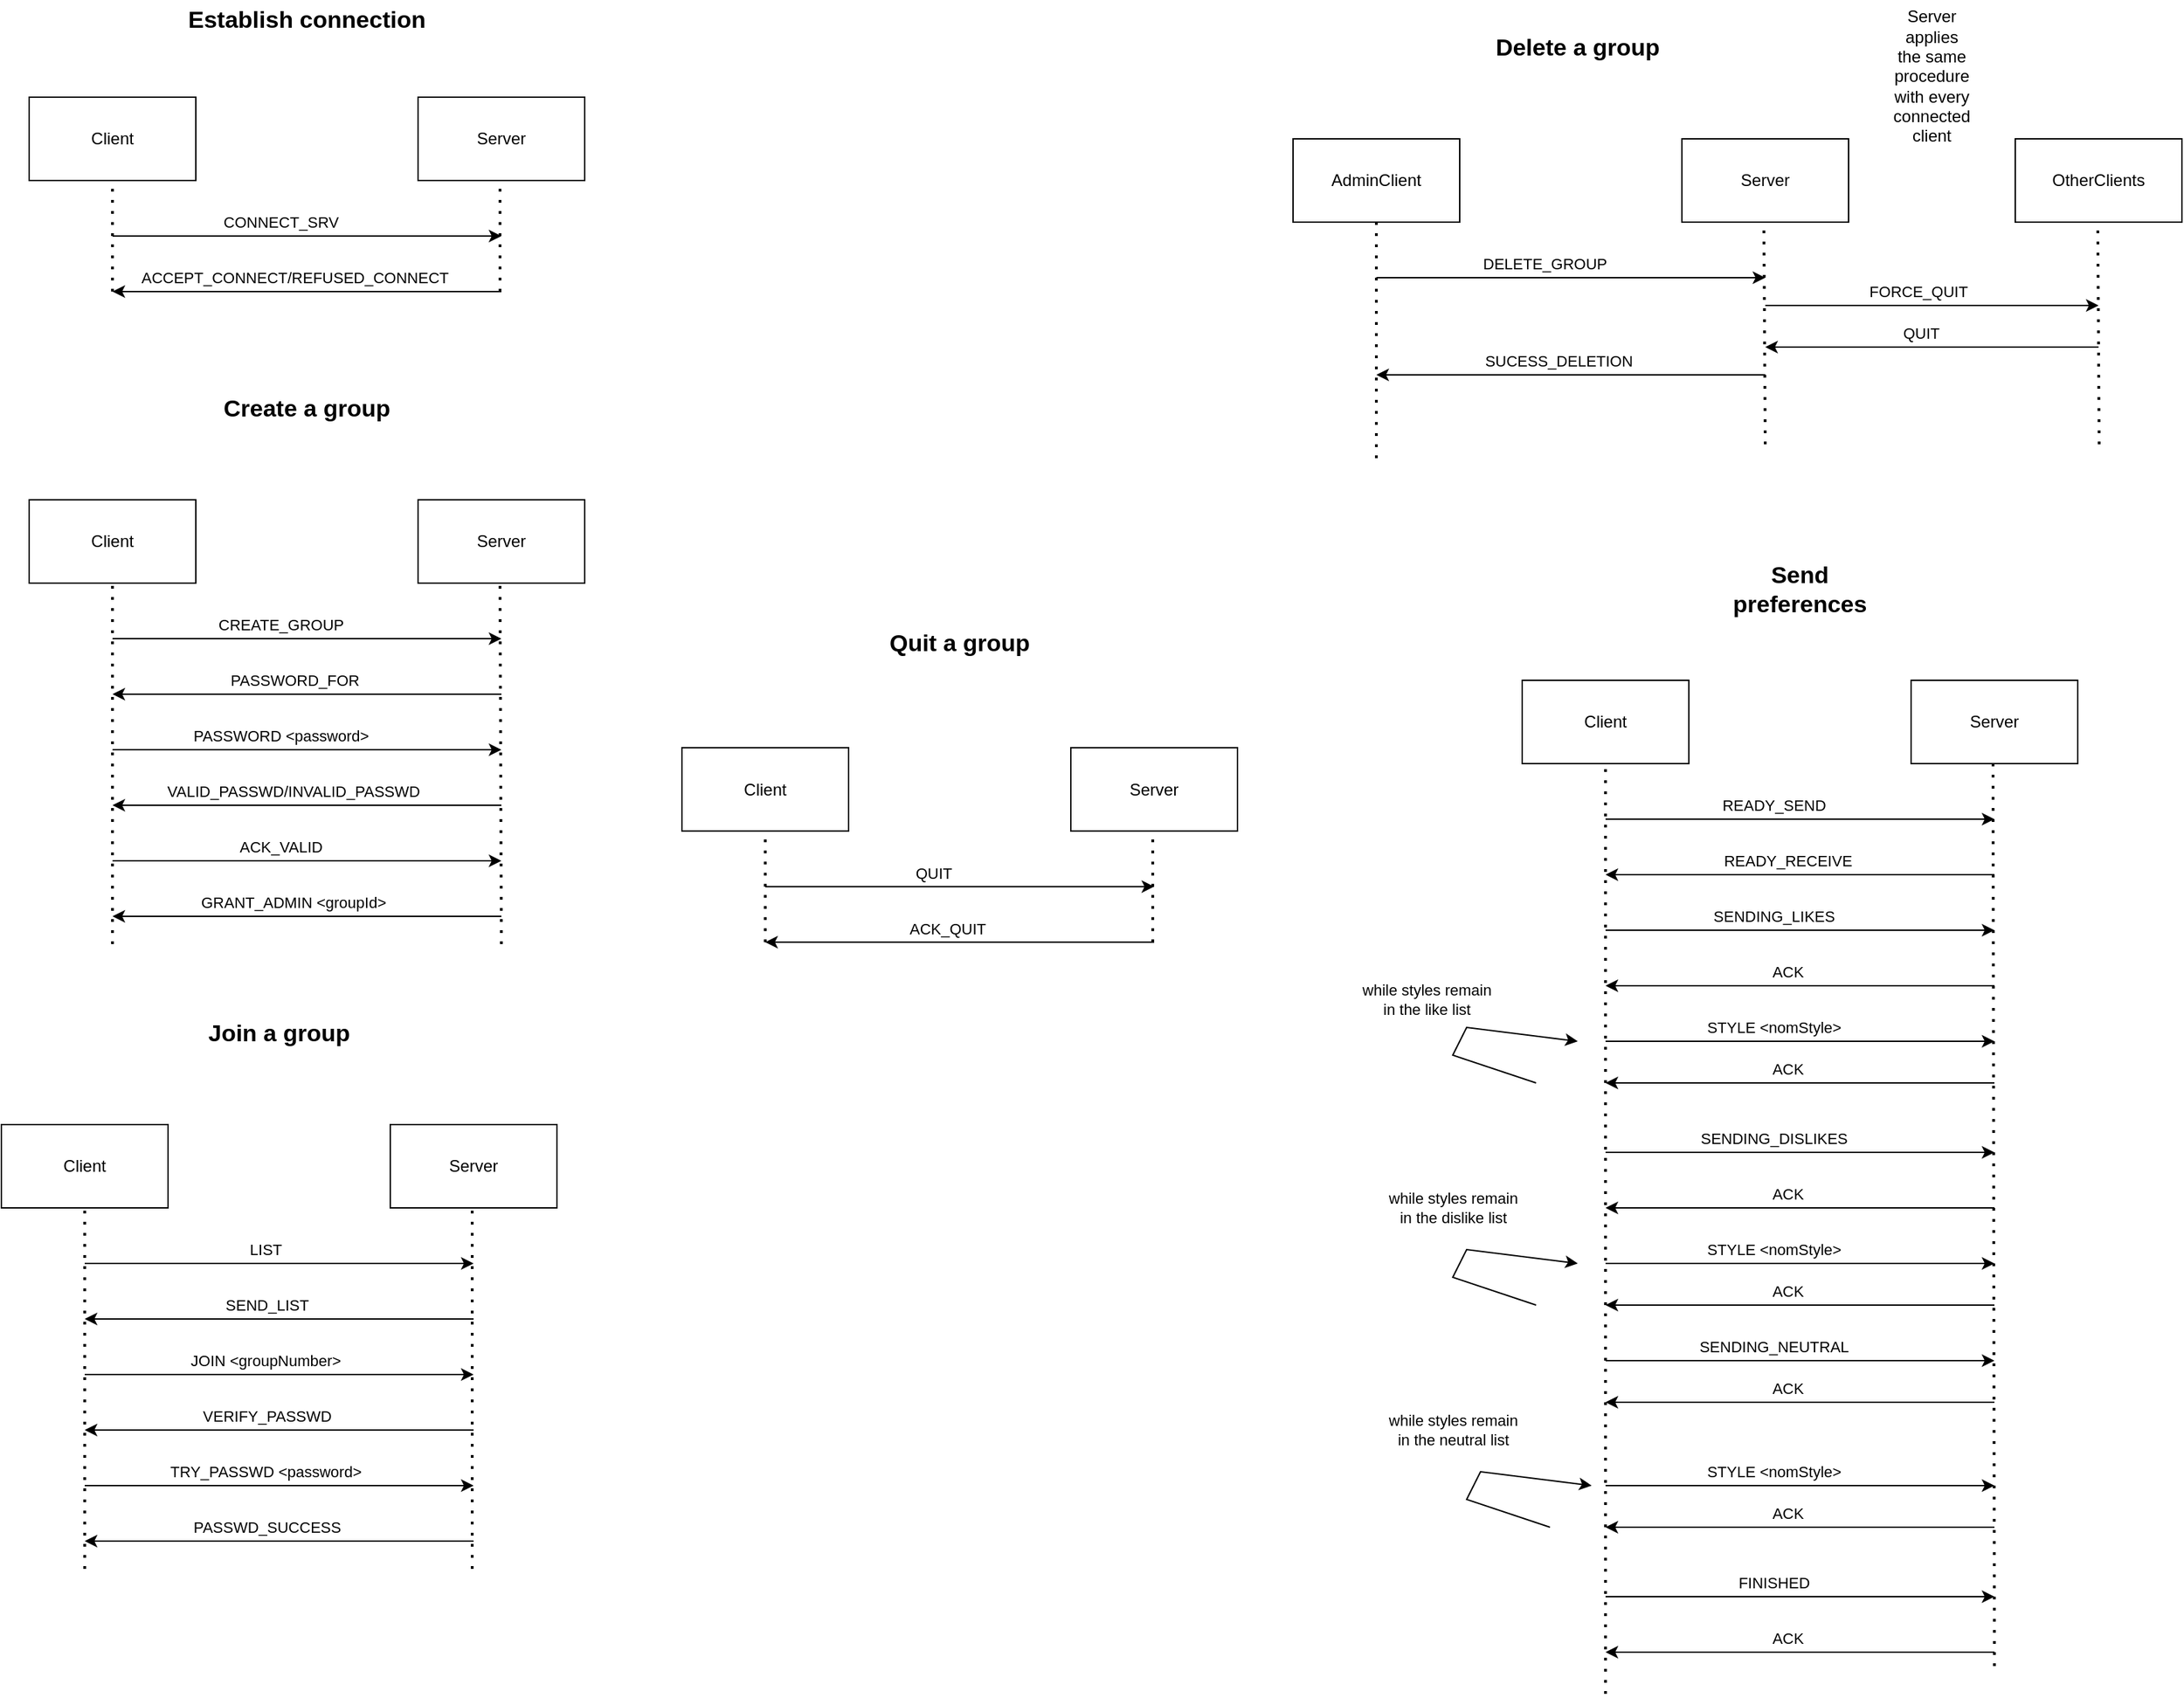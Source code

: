 <mxfile version="22.1.21" type="device">
  <diagram name="Page-1" id="TqQmp37XscL94sLXgx72">
    <mxGraphModel dx="1379" dy="743" grid="1" gridSize="10" guides="1" tooltips="1" connect="1" arrows="1" fold="1" page="1" pageScale="1" pageWidth="850" pageHeight="1100" math="0" shadow="0">
      <root>
        <mxCell id="0" />
        <mxCell id="1" parent="0" />
        <mxCell id="dlKroHkG1yGBnzYFyCPW-1" value="Client" style="rounded=0;whiteSpace=wrap;html=1;" parent="1" vertex="1">
          <mxGeometry x="140" y="90" width="120" height="60" as="geometry" />
        </mxCell>
        <mxCell id="dlKroHkG1yGBnzYFyCPW-2" value="Server" style="rounded=0;whiteSpace=wrap;html=1;" parent="1" vertex="1">
          <mxGeometry x="420" y="90" width="120" height="60" as="geometry" />
        </mxCell>
        <mxCell id="dlKroHkG1yGBnzYFyCPW-3" value="" style="endArrow=none;dashed=1;html=1;dashPattern=1 3;strokeWidth=2;rounded=0;entryX=0.5;entryY=1;entryDx=0;entryDy=0;" parent="1" edge="1">
          <mxGeometry width="50" height="50" relative="1" as="geometry">
            <mxPoint x="479" y="230" as="sourcePoint" />
            <mxPoint x="479" y="150" as="targetPoint" />
          </mxGeometry>
        </mxCell>
        <mxCell id="dlKroHkG1yGBnzYFyCPW-4" value="" style="endArrow=none;dashed=1;html=1;dashPattern=1 3;strokeWidth=2;rounded=0;entryX=0.5;entryY=1;entryDx=0;entryDy=0;" parent="1" edge="1">
          <mxGeometry width="50" height="50" relative="1" as="geometry">
            <mxPoint x="200" y="230" as="sourcePoint" />
            <mxPoint x="200" y="150" as="targetPoint" />
          </mxGeometry>
        </mxCell>
        <mxCell id="dlKroHkG1yGBnzYFyCPW-7" value="" style="endArrow=classic;html=1;rounded=0;" parent="1" edge="1">
          <mxGeometry width="50" height="50" relative="1" as="geometry">
            <mxPoint x="200" y="190" as="sourcePoint" />
            <mxPoint x="480" y="190" as="targetPoint" />
          </mxGeometry>
        </mxCell>
        <mxCell id="dlKroHkG1yGBnzYFyCPW-8" value="CONNECT_SRV" style="edgeLabel;html=1;align=center;verticalAlign=middle;resizable=0;points=[];" parent="dlKroHkG1yGBnzYFyCPW-7" vertex="1" connectable="0">
          <mxGeometry x="-0.137" y="3" relative="1" as="geometry">
            <mxPoint y="-7" as="offset" />
          </mxGeometry>
        </mxCell>
        <mxCell id="dlKroHkG1yGBnzYFyCPW-9" value="" style="endArrow=classic;html=1;rounded=0;" parent="1" edge="1">
          <mxGeometry width="50" height="50" relative="1" as="geometry">
            <mxPoint x="480" y="230" as="sourcePoint" />
            <mxPoint x="200" y="230" as="targetPoint" />
          </mxGeometry>
        </mxCell>
        <mxCell id="dlKroHkG1yGBnzYFyCPW-10" value="ACCEPT_CONNECT/REFUSED_CONNECT" style="edgeLabel;html=1;align=center;verticalAlign=middle;resizable=0;points=[];" parent="dlKroHkG1yGBnzYFyCPW-9" vertex="1" connectable="0">
          <mxGeometry x="0.068" relative="1" as="geometry">
            <mxPoint y="-10" as="offset" />
          </mxGeometry>
        </mxCell>
        <mxCell id="dlKroHkG1yGBnzYFyCPW-24" value="&lt;b&gt;&lt;font style=&quot;font-size: 17px;&quot;&gt;Establish connection&lt;/font&gt;&lt;/b&gt;" style="text;html=1;strokeColor=none;fillColor=none;align=center;verticalAlign=middle;whiteSpace=wrap;rounded=0;" parent="1" vertex="1">
          <mxGeometry x="250" y="20" width="180" height="30" as="geometry" />
        </mxCell>
        <mxCell id="dlKroHkG1yGBnzYFyCPW-25" value="Client" style="rounded=0;whiteSpace=wrap;html=1;" parent="1" vertex="1">
          <mxGeometry x="140" y="380" width="120" height="60" as="geometry" />
        </mxCell>
        <mxCell id="dlKroHkG1yGBnzYFyCPW-26" value="Server" style="rounded=0;whiteSpace=wrap;html=1;" parent="1" vertex="1">
          <mxGeometry x="420" y="380" width="120" height="60" as="geometry" />
        </mxCell>
        <mxCell id="dlKroHkG1yGBnzYFyCPW-27" value="" style="endArrow=none;dashed=1;html=1;dashPattern=1 3;strokeWidth=2;rounded=0;entryX=0.5;entryY=1;entryDx=0;entryDy=0;" parent="1" edge="1">
          <mxGeometry width="50" height="50" relative="1" as="geometry">
            <mxPoint x="480" y="700" as="sourcePoint" />
            <mxPoint x="479" y="440" as="targetPoint" />
          </mxGeometry>
        </mxCell>
        <mxCell id="dlKroHkG1yGBnzYFyCPW-28" value="" style="endArrow=none;dashed=1;html=1;dashPattern=1 3;strokeWidth=2;rounded=0;entryX=0.5;entryY=1;entryDx=0;entryDy=0;" parent="1" edge="1">
          <mxGeometry width="50" height="50" relative="1" as="geometry">
            <mxPoint x="200" y="700" as="sourcePoint" />
            <mxPoint x="200" y="440" as="targetPoint" />
          </mxGeometry>
        </mxCell>
        <mxCell id="dlKroHkG1yGBnzYFyCPW-29" value="" style="endArrow=classic;html=1;rounded=0;" parent="1" edge="1">
          <mxGeometry width="50" height="50" relative="1" as="geometry">
            <mxPoint x="200" y="480" as="sourcePoint" />
            <mxPoint x="480" y="480" as="targetPoint" />
          </mxGeometry>
        </mxCell>
        <mxCell id="dlKroHkG1yGBnzYFyCPW-30" value="CREATE_GROUP" style="edgeLabel;html=1;align=center;verticalAlign=middle;resizable=0;points=[];" parent="dlKroHkG1yGBnzYFyCPW-29" vertex="1" connectable="0">
          <mxGeometry x="-0.137" y="3" relative="1" as="geometry">
            <mxPoint y="-7" as="offset" />
          </mxGeometry>
        </mxCell>
        <mxCell id="dlKroHkG1yGBnzYFyCPW-31" value="" style="endArrow=classic;html=1;rounded=0;" parent="1" edge="1">
          <mxGeometry width="50" height="50" relative="1" as="geometry">
            <mxPoint x="480" y="520" as="sourcePoint" />
            <mxPoint x="200" y="520" as="targetPoint" />
          </mxGeometry>
        </mxCell>
        <mxCell id="dlKroHkG1yGBnzYFyCPW-32" value="PASSWORD_FOR" style="edgeLabel;html=1;align=center;verticalAlign=middle;resizable=0;points=[];" parent="dlKroHkG1yGBnzYFyCPW-31" vertex="1" connectable="0">
          <mxGeometry x="0.068" relative="1" as="geometry">
            <mxPoint y="-10" as="offset" />
          </mxGeometry>
        </mxCell>
        <mxCell id="dlKroHkG1yGBnzYFyCPW-33" value="&lt;span style=&quot;font-size: 17px;&quot;&gt;&lt;b&gt;Create a group&lt;/b&gt;&lt;/span&gt;" style="text;html=1;strokeColor=none;fillColor=none;align=center;verticalAlign=middle;whiteSpace=wrap;rounded=0;" parent="1" vertex="1">
          <mxGeometry x="270" y="300" width="140" height="30" as="geometry" />
        </mxCell>
        <mxCell id="dlKroHkG1yGBnzYFyCPW-34" value="" style="endArrow=classic;html=1;rounded=0;" parent="1" edge="1">
          <mxGeometry width="50" height="50" relative="1" as="geometry">
            <mxPoint x="200" y="560" as="sourcePoint" />
            <mxPoint x="480" y="560" as="targetPoint" />
          </mxGeometry>
        </mxCell>
        <mxCell id="dlKroHkG1yGBnzYFyCPW-35" value="PASSWORD &amp;lt;password&amp;gt;" style="edgeLabel;html=1;align=center;verticalAlign=middle;resizable=0;points=[];" parent="dlKroHkG1yGBnzYFyCPW-34" vertex="1" connectable="0">
          <mxGeometry x="-0.137" y="3" relative="1" as="geometry">
            <mxPoint y="-7" as="offset" />
          </mxGeometry>
        </mxCell>
        <mxCell id="dlKroHkG1yGBnzYFyCPW-36" value="" style="endArrow=classic;html=1;rounded=0;" parent="1" edge="1">
          <mxGeometry width="50" height="50" relative="1" as="geometry">
            <mxPoint x="480" y="600" as="sourcePoint" />
            <mxPoint x="200" y="600" as="targetPoint" />
          </mxGeometry>
        </mxCell>
        <mxCell id="dlKroHkG1yGBnzYFyCPW-37" value="VALID_PASSWD/INVALID_PASSWD" style="edgeLabel;html=1;align=center;verticalAlign=middle;resizable=0;points=[];" parent="dlKroHkG1yGBnzYFyCPW-36" vertex="1" connectable="0">
          <mxGeometry x="0.068" relative="1" as="geometry">
            <mxPoint x="-1" y="-10" as="offset" />
          </mxGeometry>
        </mxCell>
        <mxCell id="dlKroHkG1yGBnzYFyCPW-42" value="&lt;span style=&quot;font-size: 17px;&quot;&gt;&lt;b&gt;Delete a group&lt;/b&gt;&lt;/span&gt;" style="text;html=1;strokeColor=none;fillColor=none;align=center;verticalAlign=middle;whiteSpace=wrap;rounded=0;" parent="1" vertex="1">
          <mxGeometry x="1190" y="40" width="130" height="30" as="geometry" />
        </mxCell>
        <mxCell id="dlKroHkG1yGBnzYFyCPW-43" value="AdminClient" style="rounded=0;whiteSpace=wrap;html=1;" parent="1" vertex="1">
          <mxGeometry x="1050" y="120" width="120" height="60" as="geometry" />
        </mxCell>
        <mxCell id="dlKroHkG1yGBnzYFyCPW-44" value="Server" style="rounded=0;whiteSpace=wrap;html=1;" parent="1" vertex="1">
          <mxGeometry x="1330" y="120" width="120" height="60" as="geometry" />
        </mxCell>
        <mxCell id="dlKroHkG1yGBnzYFyCPW-45" value="" style="endArrow=none;dashed=1;html=1;dashPattern=1 3;strokeWidth=2;rounded=0;entryX=0.5;entryY=1;entryDx=0;entryDy=0;" parent="1" edge="1">
          <mxGeometry width="50" height="50" relative="1" as="geometry">
            <mxPoint x="1390" y="340" as="sourcePoint" />
            <mxPoint x="1389" y="180" as="targetPoint" />
          </mxGeometry>
        </mxCell>
        <mxCell id="dlKroHkG1yGBnzYFyCPW-46" value="" style="endArrow=none;dashed=1;html=1;dashPattern=1 3;strokeWidth=2;rounded=0;entryX=0.5;entryY=1;entryDx=0;entryDy=0;" parent="1" edge="1">
          <mxGeometry width="50" height="50" relative="1" as="geometry">
            <mxPoint x="1110" y="350" as="sourcePoint" />
            <mxPoint x="1110" y="180" as="targetPoint" />
          </mxGeometry>
        </mxCell>
        <mxCell id="dlKroHkG1yGBnzYFyCPW-47" value="" style="endArrow=classic;html=1;rounded=0;" parent="1" edge="1">
          <mxGeometry width="50" height="50" relative="1" as="geometry">
            <mxPoint x="1110" y="220" as="sourcePoint" />
            <mxPoint x="1390" y="220" as="targetPoint" />
          </mxGeometry>
        </mxCell>
        <mxCell id="dlKroHkG1yGBnzYFyCPW-48" value="DELETE_GROUP" style="edgeLabel;html=1;align=center;verticalAlign=middle;resizable=0;points=[];" parent="dlKroHkG1yGBnzYFyCPW-47" vertex="1" connectable="0">
          <mxGeometry x="-0.137" y="3" relative="1" as="geometry">
            <mxPoint y="-7" as="offset" />
          </mxGeometry>
        </mxCell>
        <mxCell id="dlKroHkG1yGBnzYFyCPW-49" value="" style="endArrow=classic;html=1;rounded=0;" parent="1" edge="1">
          <mxGeometry width="50" height="50" relative="1" as="geometry">
            <mxPoint x="1390" y="290" as="sourcePoint" />
            <mxPoint x="1110" y="290" as="targetPoint" />
          </mxGeometry>
        </mxCell>
        <mxCell id="dlKroHkG1yGBnzYFyCPW-50" value="SUCESS_DELETION" style="edgeLabel;html=1;align=center;verticalAlign=middle;resizable=0;points=[];" parent="dlKroHkG1yGBnzYFyCPW-49" vertex="1" connectable="0">
          <mxGeometry x="0.068" relative="1" as="geometry">
            <mxPoint y="-10" as="offset" />
          </mxGeometry>
        </mxCell>
        <mxCell id="dlKroHkG1yGBnzYFyCPW-55" value="OtherClients" style="rounded=0;whiteSpace=wrap;html=1;" parent="1" vertex="1">
          <mxGeometry x="1570" y="120" width="120" height="60" as="geometry" />
        </mxCell>
        <mxCell id="dlKroHkG1yGBnzYFyCPW-56" value="" style="endArrow=classic;html=1;rounded=0;" parent="1" edge="1">
          <mxGeometry width="50" height="50" relative="1" as="geometry">
            <mxPoint x="1390" y="240" as="sourcePoint" />
            <mxPoint x="1630" y="240" as="targetPoint" />
          </mxGeometry>
        </mxCell>
        <mxCell id="dlKroHkG1yGBnzYFyCPW-57" value="FORCE_QUIT" style="edgeLabel;html=1;align=center;verticalAlign=middle;resizable=0;points=[];" parent="dlKroHkG1yGBnzYFyCPW-56" vertex="1" connectable="0">
          <mxGeometry x="-0.137" y="3" relative="1" as="geometry">
            <mxPoint x="6" y="-7" as="offset" />
          </mxGeometry>
        </mxCell>
        <mxCell id="dlKroHkG1yGBnzYFyCPW-58" value="" style="endArrow=none;dashed=1;html=1;dashPattern=1 3;strokeWidth=2;rounded=0;entryX=0.5;entryY=1;entryDx=0;entryDy=0;" parent="1" edge="1">
          <mxGeometry width="50" height="50" relative="1" as="geometry">
            <mxPoint x="1630.41" y="340" as="sourcePoint" />
            <mxPoint x="1629.41" y="180" as="targetPoint" />
          </mxGeometry>
        </mxCell>
        <mxCell id="dlKroHkG1yGBnzYFyCPW-59" value="Server applies the same procedure with every connected client" style="text;html=1;strokeColor=none;fillColor=none;align=center;verticalAlign=middle;whiteSpace=wrap;rounded=0;" parent="1" vertex="1">
          <mxGeometry x="1480" y="60" width="60" height="30" as="geometry" />
        </mxCell>
        <mxCell id="dlKroHkG1yGBnzYFyCPW-60" value="" style="endArrow=classic;html=1;rounded=0;" parent="1" edge="1">
          <mxGeometry width="50" height="50" relative="1" as="geometry">
            <mxPoint x="1630" y="270" as="sourcePoint" />
            <mxPoint x="1390" y="270" as="targetPoint" />
          </mxGeometry>
        </mxCell>
        <mxCell id="dlKroHkG1yGBnzYFyCPW-61" value="QUIT" style="edgeLabel;html=1;align=center;verticalAlign=middle;resizable=0;points=[];" parent="dlKroHkG1yGBnzYFyCPW-60" vertex="1" connectable="0">
          <mxGeometry x="0.068" relative="1" as="geometry">
            <mxPoint y="-10" as="offset" />
          </mxGeometry>
        </mxCell>
        <mxCell id="TttNIth37TRzaQh2t6SW-1" value="Client" style="rounded=0;whiteSpace=wrap;html=1;" parent="1" vertex="1">
          <mxGeometry x="120" y="830" width="120" height="60" as="geometry" />
        </mxCell>
        <mxCell id="TttNIth37TRzaQh2t6SW-2" value="Server" style="rounded=0;whiteSpace=wrap;html=1;" parent="1" vertex="1">
          <mxGeometry x="400" y="830" width="120" height="60" as="geometry" />
        </mxCell>
        <mxCell id="TttNIth37TRzaQh2t6SW-3" value="" style="endArrow=none;dashed=1;html=1;dashPattern=1 3;strokeWidth=2;rounded=0;entryX=0.5;entryY=1;entryDx=0;entryDy=0;" parent="1" edge="1">
          <mxGeometry width="50" height="50" relative="1" as="geometry">
            <mxPoint x="459" y="1150" as="sourcePoint" />
            <mxPoint x="459" y="890" as="targetPoint" />
          </mxGeometry>
        </mxCell>
        <mxCell id="TttNIth37TRzaQh2t6SW-4" value="" style="endArrow=none;dashed=1;html=1;dashPattern=1 3;strokeWidth=2;rounded=0;entryX=0.5;entryY=1;entryDx=0;entryDy=0;" parent="1" edge="1">
          <mxGeometry width="50" height="50" relative="1" as="geometry">
            <mxPoint x="180" y="1150" as="sourcePoint" />
            <mxPoint x="180" y="890" as="targetPoint" />
          </mxGeometry>
        </mxCell>
        <mxCell id="TttNIth37TRzaQh2t6SW-5" value="" style="endArrow=classic;html=1;rounded=0;" parent="1" edge="1">
          <mxGeometry width="50" height="50" relative="1" as="geometry">
            <mxPoint x="180" y="930" as="sourcePoint" />
            <mxPoint x="460" y="930" as="targetPoint" />
          </mxGeometry>
        </mxCell>
        <mxCell id="TttNIth37TRzaQh2t6SW-6" value="LIST" style="edgeLabel;html=1;align=center;verticalAlign=middle;resizable=0;points=[];" parent="TttNIth37TRzaQh2t6SW-5" vertex="1" connectable="0">
          <mxGeometry x="-0.137" y="3" relative="1" as="geometry">
            <mxPoint x="9" y="-7" as="offset" />
          </mxGeometry>
        </mxCell>
        <mxCell id="TttNIth37TRzaQh2t6SW-7" value="" style="endArrow=classic;html=1;rounded=0;" parent="1" edge="1">
          <mxGeometry width="50" height="50" relative="1" as="geometry">
            <mxPoint x="460" y="970" as="sourcePoint" />
            <mxPoint x="180" y="970" as="targetPoint" />
          </mxGeometry>
        </mxCell>
        <mxCell id="TttNIth37TRzaQh2t6SW-8" value="SEND_LIST" style="edgeLabel;html=1;align=center;verticalAlign=middle;resizable=0;points=[];" parent="TttNIth37TRzaQh2t6SW-7" vertex="1" connectable="0">
          <mxGeometry x="0.068" relative="1" as="geometry">
            <mxPoint y="-10" as="offset" />
          </mxGeometry>
        </mxCell>
        <mxCell id="TttNIth37TRzaQh2t6SW-9" value="&lt;span style=&quot;font-size: 17px;&quot;&gt;&lt;b&gt;Join a group&lt;/b&gt;&lt;/span&gt;" style="text;html=1;strokeColor=none;fillColor=none;align=center;verticalAlign=middle;whiteSpace=wrap;rounded=0;" parent="1" vertex="1">
          <mxGeometry x="250" y="750" width="140" height="30" as="geometry" />
        </mxCell>
        <mxCell id="TttNIth37TRzaQh2t6SW-14" value="" style="endArrow=classic;html=1;rounded=0;" parent="1" edge="1">
          <mxGeometry width="50" height="50" relative="1" as="geometry">
            <mxPoint x="180" y="1010" as="sourcePoint" />
            <mxPoint x="460" y="1010" as="targetPoint" />
          </mxGeometry>
        </mxCell>
        <mxCell id="TttNIth37TRzaQh2t6SW-15" value="JOIN &amp;lt;groupNumber&amp;gt;" style="edgeLabel;html=1;align=center;verticalAlign=middle;resizable=0;points=[];" parent="TttNIth37TRzaQh2t6SW-14" vertex="1" connectable="0">
          <mxGeometry x="-0.137" y="3" relative="1" as="geometry">
            <mxPoint x="9" y="-7" as="offset" />
          </mxGeometry>
        </mxCell>
        <mxCell id="TttNIth37TRzaQh2t6SW-16" value="" style="endArrow=classic;html=1;rounded=0;" parent="1" edge="1">
          <mxGeometry width="50" height="50" relative="1" as="geometry">
            <mxPoint x="460" y="1050" as="sourcePoint" />
            <mxPoint x="180" y="1050" as="targetPoint" />
          </mxGeometry>
        </mxCell>
        <mxCell id="TttNIth37TRzaQh2t6SW-17" value="VERIFY_PASSWD" style="edgeLabel;html=1;align=center;verticalAlign=middle;resizable=0;points=[];" parent="TttNIth37TRzaQh2t6SW-16" vertex="1" connectable="0">
          <mxGeometry x="0.068" relative="1" as="geometry">
            <mxPoint y="-10" as="offset" />
          </mxGeometry>
        </mxCell>
        <mxCell id="TttNIth37TRzaQh2t6SW-18" value="" style="endArrow=classic;html=1;rounded=0;" parent="1" edge="1">
          <mxGeometry width="50" height="50" relative="1" as="geometry">
            <mxPoint x="180" y="1090" as="sourcePoint" />
            <mxPoint x="460" y="1090" as="targetPoint" />
          </mxGeometry>
        </mxCell>
        <mxCell id="TttNIth37TRzaQh2t6SW-19" value="TRY_PASSWD &amp;lt;password&amp;gt;" style="edgeLabel;html=1;align=center;verticalAlign=middle;resizable=0;points=[];" parent="TttNIth37TRzaQh2t6SW-18" vertex="1" connectable="0">
          <mxGeometry x="-0.137" y="3" relative="1" as="geometry">
            <mxPoint x="9" y="-7" as="offset" />
          </mxGeometry>
        </mxCell>
        <mxCell id="TttNIth37TRzaQh2t6SW-20" value="" style="endArrow=classic;html=1;rounded=0;" parent="1" edge="1">
          <mxGeometry width="50" height="50" relative="1" as="geometry">
            <mxPoint x="460" y="1130" as="sourcePoint" />
            <mxPoint x="180" y="1130" as="targetPoint" />
          </mxGeometry>
        </mxCell>
        <mxCell id="TttNIth37TRzaQh2t6SW-21" value="PASSWD_SUCCESS" style="edgeLabel;html=1;align=center;verticalAlign=middle;resizable=0;points=[];" parent="TttNIth37TRzaQh2t6SW-20" vertex="1" connectable="0">
          <mxGeometry x="0.068" relative="1" as="geometry">
            <mxPoint y="-10" as="offset" />
          </mxGeometry>
        </mxCell>
        <mxCell id="TttNIth37TRzaQh2t6SW-22" value="&lt;span style=&quot;font-size: 17px;&quot;&gt;&lt;b&gt;Quit a group&lt;/b&gt;&lt;/span&gt;" style="text;html=1;strokeColor=none;fillColor=none;align=center;verticalAlign=middle;whiteSpace=wrap;rounded=0;" parent="1" vertex="1">
          <mxGeometry x="740" y="468.57" width="140" height="30" as="geometry" />
        </mxCell>
        <mxCell id="TttNIth37TRzaQh2t6SW-24" value="Client" style="rounded=0;whiteSpace=wrap;html=1;" parent="1" vertex="1">
          <mxGeometry x="610" y="558.57" width="120" height="60" as="geometry" />
        </mxCell>
        <mxCell id="TttNIth37TRzaQh2t6SW-25" value="Server" style="rounded=0;whiteSpace=wrap;html=1;" parent="1" vertex="1">
          <mxGeometry x="890" y="558.57" width="120" height="60" as="geometry" />
        </mxCell>
        <mxCell id="TttNIth37TRzaQh2t6SW-26" value="" style="endArrow=none;dashed=1;html=1;dashPattern=1 3;strokeWidth=2;rounded=0;entryX=0.5;entryY=1;entryDx=0;entryDy=0;" parent="1" edge="1">
          <mxGeometry width="50" height="50" relative="1" as="geometry">
            <mxPoint x="949" y="698.57" as="sourcePoint" />
            <mxPoint x="949" y="618.57" as="targetPoint" />
          </mxGeometry>
        </mxCell>
        <mxCell id="TttNIth37TRzaQh2t6SW-27" value="" style="endArrow=none;dashed=1;html=1;dashPattern=1 3;strokeWidth=2;rounded=0;entryX=0.5;entryY=1;entryDx=0;entryDy=0;" parent="1" edge="1">
          <mxGeometry width="50" height="50" relative="1" as="geometry">
            <mxPoint x="670" y="698.57" as="sourcePoint" />
            <mxPoint x="670" y="618.57" as="targetPoint" />
          </mxGeometry>
        </mxCell>
        <mxCell id="TttNIth37TRzaQh2t6SW-28" value="" style="endArrow=classic;html=1;rounded=0;" parent="1" edge="1">
          <mxGeometry width="50" height="50" relative="1" as="geometry">
            <mxPoint x="670" y="658.57" as="sourcePoint" />
            <mxPoint x="950" y="658.57" as="targetPoint" />
          </mxGeometry>
        </mxCell>
        <mxCell id="TttNIth37TRzaQh2t6SW-29" value="QUIT" style="edgeLabel;html=1;align=center;verticalAlign=middle;resizable=0;points=[];" parent="TttNIth37TRzaQh2t6SW-28" vertex="1" connectable="0">
          <mxGeometry x="-0.137" y="3" relative="1" as="geometry">
            <mxPoint y="-7" as="offset" />
          </mxGeometry>
        </mxCell>
        <mxCell id="TttNIth37TRzaQh2t6SW-30" value="" style="endArrow=classic;html=1;rounded=0;" parent="1" edge="1">
          <mxGeometry width="50" height="50" relative="1" as="geometry">
            <mxPoint x="950" y="698.57" as="sourcePoint" />
            <mxPoint x="670" y="698.57" as="targetPoint" />
          </mxGeometry>
        </mxCell>
        <mxCell id="TttNIth37TRzaQh2t6SW-31" value="ACK_QUIT" style="edgeLabel;html=1;align=center;verticalAlign=middle;resizable=0;points=[];" parent="TttNIth37TRzaQh2t6SW-30" vertex="1" connectable="0">
          <mxGeometry x="0.068" relative="1" as="geometry">
            <mxPoint y="-10" as="offset" />
          </mxGeometry>
        </mxCell>
        <mxCell id="y4ZHhCzK0VizVthK8rWc-1" value="&lt;span style=&quot;font-size: 17px;&quot;&gt;&lt;b&gt;Send preferences&lt;/b&gt;&lt;/span&gt;" style="text;html=1;strokeColor=none;fillColor=none;align=center;verticalAlign=middle;whiteSpace=wrap;rounded=0;" parent="1" vertex="1">
          <mxGeometry x="1345" y="430" width="140" height="30" as="geometry" />
        </mxCell>
        <mxCell id="y4ZHhCzK0VizVthK8rWc-2" value="Client" style="rounded=0;whiteSpace=wrap;html=1;" parent="1" vertex="1">
          <mxGeometry x="1215" y="510" width="120" height="60" as="geometry" />
        </mxCell>
        <mxCell id="y4ZHhCzK0VizVthK8rWc-3" value="Server" style="rounded=0;whiteSpace=wrap;html=1;" parent="1" vertex="1">
          <mxGeometry x="1495" y="510" width="120" height="60" as="geometry" />
        </mxCell>
        <mxCell id="y4ZHhCzK0VizVthK8rWc-4" value="" style="endArrow=none;dashed=1;html=1;dashPattern=1 3;strokeWidth=2;rounded=0;entryX=0.5;entryY=1;entryDx=0;entryDy=0;" parent="1" edge="1">
          <mxGeometry width="50" height="50" relative="1" as="geometry">
            <mxPoint x="1555" y="1220" as="sourcePoint" />
            <mxPoint x="1554" y="570" as="targetPoint" />
          </mxGeometry>
        </mxCell>
        <mxCell id="y4ZHhCzK0VizVthK8rWc-5" value="" style="endArrow=none;dashed=1;html=1;dashPattern=1 3;strokeWidth=2;rounded=0;entryX=0.5;entryY=1;entryDx=0;entryDy=0;" parent="1" edge="1">
          <mxGeometry width="50" height="50" relative="1" as="geometry">
            <mxPoint x="1275" y="1240" as="sourcePoint" />
            <mxPoint x="1275" y="570" as="targetPoint" />
          </mxGeometry>
        </mxCell>
        <mxCell id="y4ZHhCzK0VizVthK8rWc-6" value="" style="endArrow=classic;html=1;rounded=0;" parent="1" edge="1">
          <mxGeometry width="50" height="50" relative="1" as="geometry">
            <mxPoint x="1275" y="610" as="sourcePoint" />
            <mxPoint x="1555" y="610" as="targetPoint" />
          </mxGeometry>
        </mxCell>
        <mxCell id="y4ZHhCzK0VizVthK8rWc-7" value="READY_SEND" style="edgeLabel;html=1;align=center;verticalAlign=middle;resizable=0;points=[];" parent="y4ZHhCzK0VizVthK8rWc-6" vertex="1" connectable="0">
          <mxGeometry x="-0.137" y="3" relative="1" as="geometry">
            <mxPoint y="-7" as="offset" />
          </mxGeometry>
        </mxCell>
        <mxCell id="y4ZHhCzK0VizVthK8rWc-8" value="" style="endArrow=classic;html=1;rounded=0;" parent="1" edge="1">
          <mxGeometry width="50" height="50" relative="1" as="geometry">
            <mxPoint x="1555" y="650" as="sourcePoint" />
            <mxPoint x="1275" y="650" as="targetPoint" />
          </mxGeometry>
        </mxCell>
        <mxCell id="y4ZHhCzK0VizVthK8rWc-9" value="READY_RECEIVE" style="edgeLabel;html=1;align=center;verticalAlign=middle;resizable=0;points=[];" parent="y4ZHhCzK0VizVthK8rWc-8" vertex="1" connectable="0">
          <mxGeometry x="0.068" relative="1" as="geometry">
            <mxPoint y="-10" as="offset" />
          </mxGeometry>
        </mxCell>
        <mxCell id="y4ZHhCzK0VizVthK8rWc-10" value="" style="endArrow=classic;html=1;rounded=0;" parent="1" edge="1">
          <mxGeometry width="50" height="50" relative="1" as="geometry">
            <mxPoint x="1275" y="690" as="sourcePoint" />
            <mxPoint x="1555" y="690" as="targetPoint" />
          </mxGeometry>
        </mxCell>
        <mxCell id="y4ZHhCzK0VizVthK8rWc-11" value="SENDING_LIKES" style="edgeLabel;html=1;align=center;verticalAlign=middle;resizable=0;points=[];" parent="y4ZHhCzK0VizVthK8rWc-10" vertex="1" connectable="0">
          <mxGeometry x="-0.137" y="3" relative="1" as="geometry">
            <mxPoint y="-7" as="offset" />
          </mxGeometry>
        </mxCell>
        <mxCell id="y4ZHhCzK0VizVthK8rWc-12" value="" style="endArrow=classic;html=1;rounded=0;" parent="1" edge="1">
          <mxGeometry width="50" height="50" relative="1" as="geometry">
            <mxPoint x="1555" y="730" as="sourcePoint" />
            <mxPoint x="1275" y="730" as="targetPoint" />
          </mxGeometry>
        </mxCell>
        <mxCell id="y4ZHhCzK0VizVthK8rWc-13" value="ACK" style="edgeLabel;html=1;align=center;verticalAlign=middle;resizable=0;points=[];" parent="y4ZHhCzK0VizVthK8rWc-12" vertex="1" connectable="0">
          <mxGeometry x="0.068" relative="1" as="geometry">
            <mxPoint y="-10" as="offset" />
          </mxGeometry>
        </mxCell>
        <mxCell id="y4ZHhCzK0VizVthK8rWc-14" value="" style="endArrow=classic;html=1;rounded=0;" parent="1" edge="1">
          <mxGeometry width="50" height="50" relative="1" as="geometry">
            <mxPoint x="1275" y="770" as="sourcePoint" />
            <mxPoint x="1555" y="770" as="targetPoint" />
          </mxGeometry>
        </mxCell>
        <mxCell id="y4ZHhCzK0VizVthK8rWc-15" value="STYLE &amp;lt;nomStyle&amp;gt;" style="edgeLabel;html=1;align=center;verticalAlign=middle;resizable=0;points=[];" parent="y4ZHhCzK0VizVthK8rWc-14" vertex="1" connectable="0">
          <mxGeometry x="-0.137" y="3" relative="1" as="geometry">
            <mxPoint y="-7" as="offset" />
          </mxGeometry>
        </mxCell>
        <mxCell id="y4ZHhCzK0VizVthK8rWc-16" value="" style="endArrow=classic;html=1;rounded=0;" parent="1" edge="1">
          <mxGeometry width="50" height="50" relative="1" as="geometry">
            <mxPoint x="1555" y="800" as="sourcePoint" />
            <mxPoint x="1275" y="800" as="targetPoint" />
          </mxGeometry>
        </mxCell>
        <mxCell id="y4ZHhCzK0VizVthK8rWc-17" value="ACK" style="edgeLabel;html=1;align=center;verticalAlign=middle;resizable=0;points=[];" parent="y4ZHhCzK0VizVthK8rWc-16" vertex="1" connectable="0">
          <mxGeometry x="0.068" relative="1" as="geometry">
            <mxPoint y="-10" as="offset" />
          </mxGeometry>
        </mxCell>
        <mxCell id="y4ZHhCzK0VizVthK8rWc-18" value="" style="endArrow=classic;html=1;rounded=0;" parent="1" edge="1">
          <mxGeometry width="50" height="50" relative="1" as="geometry">
            <mxPoint x="1225" y="800" as="sourcePoint" />
            <mxPoint x="1255" y="770" as="targetPoint" />
            <Array as="points">
              <mxPoint x="1165" y="780" />
              <mxPoint x="1175" y="760" />
            </Array>
          </mxGeometry>
        </mxCell>
        <mxCell id="AgUG6jtJD3DK0dnjVH5b-1" value="while styles remain&lt;br&gt;in the like list" style="edgeLabel;html=1;align=center;verticalAlign=middle;resizable=0;points=[];" parent="y4ZHhCzK0VizVthK8rWc-18" vertex="1" connectable="0">
          <mxGeometry x="-0.068" y="2" relative="1" as="geometry">
            <mxPoint x="-24" y="-27" as="offset" />
          </mxGeometry>
        </mxCell>
        <mxCell id="y4ZHhCzK0VizVthK8rWc-19" value="" style="endArrow=classic;html=1;rounded=0;" parent="1" edge="1">
          <mxGeometry width="50" height="50" relative="1" as="geometry">
            <mxPoint x="1275" y="850" as="sourcePoint" />
            <mxPoint x="1555" y="850" as="targetPoint" />
          </mxGeometry>
        </mxCell>
        <mxCell id="y4ZHhCzK0VizVthK8rWc-20" value="SENDING_DISLIKES" style="edgeLabel;html=1;align=center;verticalAlign=middle;resizable=0;points=[];" parent="y4ZHhCzK0VizVthK8rWc-19" vertex="1" connectable="0">
          <mxGeometry x="-0.137" y="3" relative="1" as="geometry">
            <mxPoint y="-7" as="offset" />
          </mxGeometry>
        </mxCell>
        <mxCell id="y4ZHhCzK0VizVthK8rWc-21" value="" style="endArrow=classic;html=1;rounded=0;" parent="1" edge="1">
          <mxGeometry width="50" height="50" relative="1" as="geometry">
            <mxPoint x="1555" y="890" as="sourcePoint" />
            <mxPoint x="1275" y="890" as="targetPoint" />
          </mxGeometry>
        </mxCell>
        <mxCell id="y4ZHhCzK0VizVthK8rWc-22" value="ACK" style="edgeLabel;html=1;align=center;verticalAlign=middle;resizable=0;points=[];" parent="y4ZHhCzK0VizVthK8rWc-21" vertex="1" connectable="0">
          <mxGeometry x="0.068" relative="1" as="geometry">
            <mxPoint y="-10" as="offset" />
          </mxGeometry>
        </mxCell>
        <mxCell id="y4ZHhCzK0VizVthK8rWc-23" value="" style="endArrow=classic;html=1;rounded=0;" parent="1" edge="1">
          <mxGeometry width="50" height="50" relative="1" as="geometry">
            <mxPoint x="1275" y="930" as="sourcePoint" />
            <mxPoint x="1555" y="930" as="targetPoint" />
          </mxGeometry>
        </mxCell>
        <mxCell id="y4ZHhCzK0VizVthK8rWc-24" value="STYLE &amp;lt;nomStyle&amp;gt;" style="edgeLabel;html=1;align=center;verticalAlign=middle;resizable=0;points=[];" parent="y4ZHhCzK0VizVthK8rWc-23" vertex="1" connectable="0">
          <mxGeometry x="-0.137" y="3" relative="1" as="geometry">
            <mxPoint y="-7" as="offset" />
          </mxGeometry>
        </mxCell>
        <mxCell id="y4ZHhCzK0VizVthK8rWc-25" value="" style="endArrow=classic;html=1;rounded=0;" parent="1" edge="1">
          <mxGeometry width="50" height="50" relative="1" as="geometry">
            <mxPoint x="1555" y="960" as="sourcePoint" />
            <mxPoint x="1275" y="960" as="targetPoint" />
          </mxGeometry>
        </mxCell>
        <mxCell id="y4ZHhCzK0VizVthK8rWc-26" value="ACK" style="edgeLabel;html=1;align=center;verticalAlign=middle;resizable=0;points=[];" parent="y4ZHhCzK0VizVthK8rWc-25" vertex="1" connectable="0">
          <mxGeometry x="0.068" relative="1" as="geometry">
            <mxPoint y="-10" as="offset" />
          </mxGeometry>
        </mxCell>
        <mxCell id="y4ZHhCzK0VizVthK8rWc-27" value="" style="endArrow=classic;html=1;rounded=0;" parent="1" edge="1">
          <mxGeometry width="50" height="50" relative="1" as="geometry">
            <mxPoint x="1225" y="960" as="sourcePoint" />
            <mxPoint x="1255" y="930" as="targetPoint" />
            <Array as="points">
              <mxPoint x="1165" y="940" />
              <mxPoint x="1175" y="920" />
            </Array>
          </mxGeometry>
        </mxCell>
        <mxCell id="y4ZHhCzK0VizVthK8rWc-28" value="" style="endArrow=classic;html=1;rounded=0;" parent="1" edge="1">
          <mxGeometry width="50" height="50" relative="1" as="geometry">
            <mxPoint x="1275" y="1000" as="sourcePoint" />
            <mxPoint x="1555" y="1000" as="targetPoint" />
          </mxGeometry>
        </mxCell>
        <mxCell id="y4ZHhCzK0VizVthK8rWc-29" value="SENDING_NEUTRAL" style="edgeLabel;html=1;align=center;verticalAlign=middle;resizable=0;points=[];" parent="y4ZHhCzK0VizVthK8rWc-28" vertex="1" connectable="0">
          <mxGeometry x="-0.137" y="3" relative="1" as="geometry">
            <mxPoint y="-7" as="offset" />
          </mxGeometry>
        </mxCell>
        <mxCell id="y4ZHhCzK0VizVthK8rWc-30" value="" style="endArrow=classic;html=1;rounded=0;" parent="1" edge="1">
          <mxGeometry width="50" height="50" relative="1" as="geometry">
            <mxPoint x="1555" y="1030" as="sourcePoint" />
            <mxPoint x="1275" y="1030" as="targetPoint" />
          </mxGeometry>
        </mxCell>
        <mxCell id="y4ZHhCzK0VizVthK8rWc-31" value="ACK" style="edgeLabel;html=1;align=center;verticalAlign=middle;resizable=0;points=[];" parent="y4ZHhCzK0VizVthK8rWc-30" vertex="1" connectable="0">
          <mxGeometry x="0.068" relative="1" as="geometry">
            <mxPoint y="-10" as="offset" />
          </mxGeometry>
        </mxCell>
        <mxCell id="y4ZHhCzK0VizVthK8rWc-32" value="" style="endArrow=classic;html=1;rounded=0;" parent="1" edge="1">
          <mxGeometry width="50" height="50" relative="1" as="geometry">
            <mxPoint x="1275" y="1090" as="sourcePoint" />
            <mxPoint x="1555" y="1090" as="targetPoint" />
          </mxGeometry>
        </mxCell>
        <mxCell id="y4ZHhCzK0VizVthK8rWc-33" value="STYLE &amp;lt;nomStyle&amp;gt;" style="edgeLabel;html=1;align=center;verticalAlign=middle;resizable=0;points=[];" parent="y4ZHhCzK0VizVthK8rWc-32" vertex="1" connectable="0">
          <mxGeometry x="-0.137" y="3" relative="1" as="geometry">
            <mxPoint y="-7" as="offset" />
          </mxGeometry>
        </mxCell>
        <mxCell id="y4ZHhCzK0VizVthK8rWc-34" value="" style="endArrow=classic;html=1;rounded=0;" parent="1" edge="1">
          <mxGeometry width="50" height="50" relative="1" as="geometry">
            <mxPoint x="1555" y="1120" as="sourcePoint" />
            <mxPoint x="1275" y="1120" as="targetPoint" />
          </mxGeometry>
        </mxCell>
        <mxCell id="y4ZHhCzK0VizVthK8rWc-35" value="ACK" style="edgeLabel;html=1;align=center;verticalAlign=middle;resizable=0;points=[];" parent="y4ZHhCzK0VizVthK8rWc-34" vertex="1" connectable="0">
          <mxGeometry x="0.068" relative="1" as="geometry">
            <mxPoint y="-10" as="offset" />
          </mxGeometry>
        </mxCell>
        <mxCell id="y4ZHhCzK0VizVthK8rWc-36" value="" style="endArrow=classic;html=1;rounded=0;" parent="1" edge="1">
          <mxGeometry width="50" height="50" relative="1" as="geometry">
            <mxPoint x="1235" y="1120" as="sourcePoint" />
            <mxPoint x="1265" y="1090" as="targetPoint" />
            <Array as="points">
              <mxPoint x="1175" y="1100" />
              <mxPoint x="1185" y="1080" />
            </Array>
          </mxGeometry>
        </mxCell>
        <mxCell id="y4ZHhCzK0VizVthK8rWc-37" value="" style="endArrow=classic;html=1;rounded=0;" parent="1" edge="1">
          <mxGeometry width="50" height="50" relative="1" as="geometry">
            <mxPoint x="1275" y="1170" as="sourcePoint" />
            <mxPoint x="1555" y="1170" as="targetPoint" />
          </mxGeometry>
        </mxCell>
        <mxCell id="y4ZHhCzK0VizVthK8rWc-38" value="FINISHED" style="edgeLabel;html=1;align=center;verticalAlign=middle;resizable=0;points=[];" parent="y4ZHhCzK0VizVthK8rWc-37" vertex="1" connectable="0">
          <mxGeometry x="-0.137" y="3" relative="1" as="geometry">
            <mxPoint y="-7" as="offset" />
          </mxGeometry>
        </mxCell>
        <mxCell id="AgUG6jtJD3DK0dnjVH5b-2" value="while styles remain&lt;br&gt;in the dislike list" style="edgeLabel;html=1;align=center;verticalAlign=middle;resizable=0;points=[];" parent="1" vertex="1" connectable="0">
          <mxGeometry x="1165.004" y="889.999" as="geometry" />
        </mxCell>
        <mxCell id="AgUG6jtJD3DK0dnjVH5b-3" value="while styles remain&lt;br&gt;in the neutral list" style="edgeLabel;html=1;align=center;verticalAlign=middle;resizable=0;points=[];" parent="1" vertex="1" connectable="0">
          <mxGeometry x="1165.004" y="1049.999" as="geometry" />
        </mxCell>
        <mxCell id="E_XPpsz9-jK2wvHfRZ3y-1" value="" style="endArrow=classic;html=1;rounded=0;" parent="1" edge="1">
          <mxGeometry width="50" height="50" relative="1" as="geometry">
            <mxPoint x="1555" y="1210" as="sourcePoint" />
            <mxPoint x="1275" y="1210" as="targetPoint" />
          </mxGeometry>
        </mxCell>
        <mxCell id="E_XPpsz9-jK2wvHfRZ3y-2" value="ACK" style="edgeLabel;html=1;align=center;verticalAlign=middle;resizable=0;points=[];" parent="E_XPpsz9-jK2wvHfRZ3y-1" vertex="1" connectable="0">
          <mxGeometry x="0.068" relative="1" as="geometry">
            <mxPoint y="-10" as="offset" />
          </mxGeometry>
        </mxCell>
        <mxCell id="moXgfVrCBByuBiYB69Cd-5" value="" style="endArrow=classic;html=1;rounded=0;" edge="1" parent="1">
          <mxGeometry width="50" height="50" relative="1" as="geometry">
            <mxPoint x="200" y="640" as="sourcePoint" />
            <mxPoint x="480" y="640" as="targetPoint" />
          </mxGeometry>
        </mxCell>
        <mxCell id="moXgfVrCBByuBiYB69Cd-6" value="ACK_VALID" style="edgeLabel;html=1;align=center;verticalAlign=middle;resizable=0;points=[];" vertex="1" connectable="0" parent="moXgfVrCBByuBiYB69Cd-5">
          <mxGeometry x="-0.137" y="3" relative="1" as="geometry">
            <mxPoint y="-7" as="offset" />
          </mxGeometry>
        </mxCell>
        <mxCell id="moXgfVrCBByuBiYB69Cd-7" value="" style="endArrow=classic;html=1;rounded=0;" edge="1" parent="1">
          <mxGeometry width="50" height="50" relative="1" as="geometry">
            <mxPoint x="480" y="680" as="sourcePoint" />
            <mxPoint x="200" y="680" as="targetPoint" />
          </mxGeometry>
        </mxCell>
        <mxCell id="moXgfVrCBByuBiYB69Cd-8" value="GRANT_ADMIN &amp;lt;groupId&amp;gt;" style="edgeLabel;html=1;align=center;verticalAlign=middle;resizable=0;points=[];" vertex="1" connectable="0" parent="moXgfVrCBByuBiYB69Cd-7">
          <mxGeometry x="0.068" relative="1" as="geometry">
            <mxPoint x="-1" y="-10" as="offset" />
          </mxGeometry>
        </mxCell>
      </root>
    </mxGraphModel>
  </diagram>
</mxfile>
